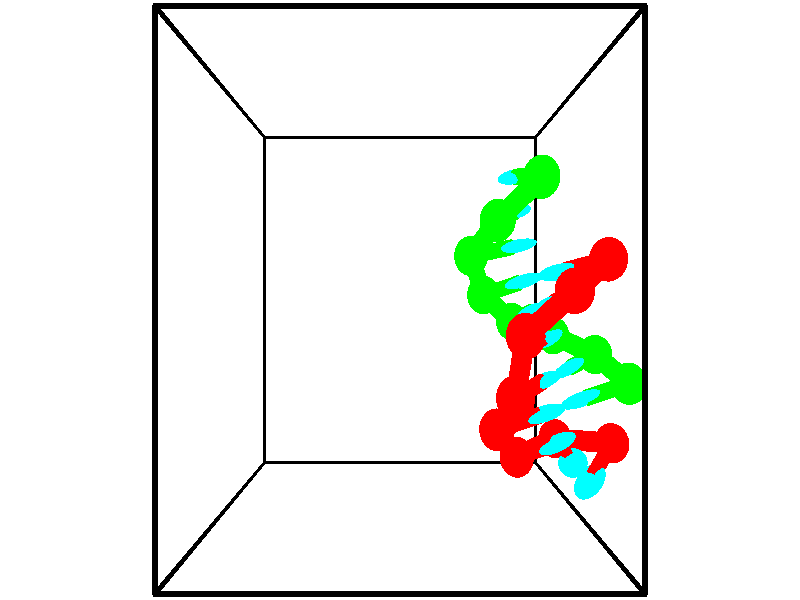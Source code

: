 // switches for output
#declare DRAW_BASES = 1; // possible values are 0, 1; only relevant for DNA ribbons
#declare DRAW_BASES_TYPE = 3; // possible values are 1, 2, 3; only relevant for DNA ribbons
#declare DRAW_FOG = 0; // set to 1 to enable fog

#include "colors.inc"

#include "transforms.inc"
background { rgb <1, 1, 1>}

#default {
   normal{
       ripples 0.25
       frequency 0.20
       turbulence 0.2
       lambda 5
   }
	finish {
		phong 0.1
		phong_size 40.
	}
}

// original window dimensions: 1024x640


// camera settings

camera {
	sky <-0, 1, 0>
	up <-0, 1, 0>
	right 1.6 * <1, 0, 0>
	location <2.5, 2.5, 11.1562>
	look_at <2.5, 2.5, 2.5>
	direction <0, 0, -8.6562>
	angle 67.0682
}


# declare cpy_camera_pos = <2.5, 2.5, 11.1562>;
# if (DRAW_FOG = 1)
fog {
	fog_type 2
	up vnormalize(cpy_camera_pos)
	color rgbt<1,1,1,0.3>
	distance 1e-5
	fog_alt 3e-3
	fog_offset 4
}
# end


// LIGHTS

# declare lum = 6;
global_settings {
	ambient_light rgb lum * <0.05, 0.05, 0.05>
	max_trace_level 15
}# declare cpy_direct_light_amount = 0.25;
light_source
{	1000 * <-1, -1, 1>,
	rgb lum * cpy_direct_light_amount
	parallel
}

light_source
{	1000 * <1, 1, -1>,
	rgb lum * cpy_direct_light_amount
	parallel
}

// strand 0

// nucleotide -1

// particle -1
sphere {
	<5.705912, 0.692918, 2.013661> 0.250000
	pigment { color rgbt <1,0,0,0> }
	no_shadow
}
cylinder {
	<5.449753, 0.472115, 2.227268>,  <5.296057, 0.339632, 2.355433>, 0.100000
	pigment { color rgbt <1,0,0,0> }
	no_shadow
}
cylinder {
	<5.449753, 0.472115, 2.227268>,  <5.705912, 0.692918, 2.013661>, 0.100000
	pigment { color rgbt <1,0,0,0> }
	no_shadow
}

// particle -1
sphere {
	<5.449753, 0.472115, 2.227268> 0.100000
	pigment { color rgbt <1,0,0,0> }
	no_shadow
}
sphere {
	0, 1
	scale<0.080000,0.200000,0.300000>
	matrix <-0.391264, 0.832787, 0.391636,
		-0.660910, 0.041861, -0.749297,
		-0.640399, -0.552009, 0.534018,
		5.257633, 0.306512, 2.387474>
	pigment { color rgbt <0,1,1,0> }
	no_shadow
}
cylinder {
	<4.907894, 0.704431, 1.771410>,  <5.705912, 0.692918, 2.013661>, 0.130000
	pigment { color rgbt <1,0,0,0> }
	no_shadow
}

// nucleotide -1

// particle -1
sphere {
	<4.907894, 0.704431, 1.771410> 0.250000
	pigment { color rgbt <1,0,0,0> }
	no_shadow
}
cylinder {
	<4.955688, 0.613342, 2.157957>,  <4.984365, 0.558689, 2.389885>, 0.100000
	pigment { color rgbt <1,0,0,0> }
	no_shadow
}
cylinder {
	<4.955688, 0.613342, 2.157957>,  <4.907894, 0.704431, 1.771410>, 0.100000
	pigment { color rgbt <1,0,0,0> }
	no_shadow
}

// particle -1
sphere {
	<4.955688, 0.613342, 2.157957> 0.100000
	pigment { color rgbt <1,0,0,0> }
	no_shadow
}
sphere {
	0, 1
	scale<0.080000,0.200000,0.300000>
	matrix <-0.502662, 0.825498, 0.256678,
		-0.856185, -0.516426, -0.015830,
		0.119488, -0.227721, 0.966367,
		4.991535, 0.545026, 2.447867>
	pigment { color rgbt <0,1,1,0> }
	no_shadow
}
cylinder {
	<4.242849, 0.545545, 2.139947>,  <4.907894, 0.704431, 1.771410>, 0.130000
	pigment { color rgbt <1,0,0,0> }
	no_shadow
}

// nucleotide -1

// particle -1
sphere {
	<4.242849, 0.545545, 2.139947> 0.250000
	pigment { color rgbt <1,0,0,0> }
	no_shadow
}
cylinder {
	<4.519661, 0.691605, 2.389029>,  <4.685748, 0.779240, 2.538478>, 0.100000
	pigment { color rgbt <1,0,0,0> }
	no_shadow
}
cylinder {
	<4.519661, 0.691605, 2.389029>,  <4.242849, 0.545545, 2.139947>, 0.100000
	pigment { color rgbt <1,0,0,0> }
	no_shadow
}

// particle -1
sphere {
	<4.519661, 0.691605, 2.389029> 0.100000
	pigment { color rgbt <1,0,0,0> }
	no_shadow
}
sphere {
	0, 1
	scale<0.080000,0.200000,0.300000>
	matrix <-0.491922, 0.869869, 0.036604,
		-0.528306, -0.331653, 0.781600,
		0.692030, 0.365148, 0.622705,
		4.727270, 0.801149, 2.575840>
	pigment { color rgbt <0,1,1,0> }
	no_shadow
}
cylinder {
	<3.879468, 0.960242, 2.565351>,  <4.242849, 0.545545, 2.139947>, 0.130000
	pigment { color rgbt <1,0,0,0> }
	no_shadow
}

// nucleotide -1

// particle -1
sphere {
	<3.879468, 0.960242, 2.565351> 0.250000
	pigment { color rgbt <1,0,0,0> }
	no_shadow
}
cylinder {
	<4.263908, 1.070457, 2.572954>,  <4.494573, 1.136587, 2.577516>, 0.100000
	pigment { color rgbt <1,0,0,0> }
	no_shadow
}
cylinder {
	<4.263908, 1.070457, 2.572954>,  <3.879468, 0.960242, 2.565351>, 0.100000
	pigment { color rgbt <1,0,0,0> }
	no_shadow
}

// particle -1
sphere {
	<4.263908, 1.070457, 2.572954> 0.100000
	pigment { color rgbt <1,0,0,0> }
	no_shadow
}
sphere {
	0, 1
	scale<0.080000,0.200000,0.300000>
	matrix <-0.276085, 0.956512, 0.094140,
		0.007758, -0.095726, 0.995377,
		0.961101, 0.275539, 0.019008,
		4.552239, 1.153119, 2.578656>
	pigment { color rgbt <0,1,1,0> }
	no_shadow
}
cylinder {
	<4.013410, 1.423807, 3.237185>,  <3.879468, 0.960242, 2.565351>, 0.130000
	pigment { color rgbt <1,0,0,0> }
	no_shadow
}

// nucleotide -1

// particle -1
sphere {
	<4.013410, 1.423807, 3.237185> 0.250000
	pigment { color rgbt <1,0,0,0> }
	no_shadow
}
cylinder {
	<4.293213, 1.504021, 2.962820>,  <4.461094, 1.552149, 2.798201>, 0.100000
	pigment { color rgbt <1,0,0,0> }
	no_shadow
}
cylinder {
	<4.293213, 1.504021, 2.962820>,  <4.013410, 1.423807, 3.237185>, 0.100000
	pigment { color rgbt <1,0,0,0> }
	no_shadow
}

// particle -1
sphere {
	<4.293213, 1.504021, 2.962820> 0.100000
	pigment { color rgbt <1,0,0,0> }
	no_shadow
}
sphere {
	0, 1
	scale<0.080000,0.200000,0.300000>
	matrix <-0.280082, 0.959963, -0.004975,
		0.657453, 0.195592, 0.727667,
		0.699507, 0.200535, -0.685912,
		4.503065, 1.564181, 2.757046>
	pigment { color rgbt <0,1,1,0> }
	no_shadow
}
cylinder {
	<4.116642, 2.112956, 3.385732>,  <4.013410, 1.423807, 3.237185>, 0.130000
	pigment { color rgbt <1,0,0,0> }
	no_shadow
}

// nucleotide -1

// particle -1
sphere {
	<4.116642, 2.112956, 3.385732> 0.250000
	pigment { color rgbt <1,0,0,0> }
	no_shadow
}
cylinder {
	<4.333282, 2.084023, 3.050724>,  <4.463266, 2.066663, 2.849720>, 0.100000
	pigment { color rgbt <1,0,0,0> }
	no_shadow
}
cylinder {
	<4.333282, 2.084023, 3.050724>,  <4.116642, 2.112956, 3.385732>, 0.100000
	pigment { color rgbt <1,0,0,0> }
	no_shadow
}

// particle -1
sphere {
	<4.333282, 2.084023, 3.050724> 0.100000
	pigment { color rgbt <1,0,0,0> }
	no_shadow
}
sphere {
	0, 1
	scale<0.080000,0.200000,0.300000>
	matrix <-0.069976, 0.988954, -0.130663,
		0.837719, 0.129373, 0.530556,
		0.541599, -0.072333, -0.837519,
		4.495762, 2.062323, 2.799468>
	pigment { color rgbt <0,1,1,0> }
	no_shadow
}
cylinder {
	<4.752339, 2.598447, 3.375709>,  <4.116642, 2.112956, 3.385732>, 0.130000
	pigment { color rgbt <1,0,0,0> }
	no_shadow
}

// nucleotide -1

// particle -1
sphere {
	<4.752339, 2.598447, 3.375709> 0.250000
	pigment { color rgbt <1,0,0,0> }
	no_shadow
}
cylinder {
	<4.685150, 2.518738, 2.989532>,  <4.644836, 2.470912, 2.757827>, 0.100000
	pigment { color rgbt <1,0,0,0> }
	no_shadow
}
cylinder {
	<4.685150, 2.518738, 2.989532>,  <4.752339, 2.598447, 3.375709>, 0.100000
	pigment { color rgbt <1,0,0,0> }
	no_shadow
}

// particle -1
sphere {
	<4.685150, 2.518738, 2.989532> 0.100000
	pigment { color rgbt <1,0,0,0> }
	no_shadow
}
sphere {
	0, 1
	scale<0.080000,0.200000,0.300000>
	matrix <-0.124776, 0.975777, -0.179697,
		0.977863, 0.090279, -0.188771,
		-0.167976, -0.199273, -0.965440,
		4.634758, 2.458956, 2.699900>
	pigment { color rgbt <0,1,1,0> }
	no_shadow
}
cylinder {
	<5.309886, 2.957439, 3.015104>,  <4.752339, 2.598447, 3.375709>, 0.130000
	pigment { color rgbt <1,0,0,0> }
	no_shadow
}

// nucleotide -1

// particle -1
sphere {
	<5.309886, 2.957439, 3.015104> 0.250000
	pigment { color rgbt <1,0,0,0> }
	no_shadow
}
cylinder {
	<4.988899, 2.883301, 2.788231>,  <4.796308, 2.838818, 2.652107>, 0.100000
	pigment { color rgbt <1,0,0,0> }
	no_shadow
}
cylinder {
	<4.988899, 2.883301, 2.788231>,  <5.309886, 2.957439, 3.015104>, 0.100000
	pigment { color rgbt <1,0,0,0> }
	no_shadow
}

// particle -1
sphere {
	<4.988899, 2.883301, 2.788231> 0.100000
	pigment { color rgbt <1,0,0,0> }
	no_shadow
}
sphere {
	0, 1
	scale<0.080000,0.200000,0.300000>
	matrix <-0.036195, 0.963904, -0.263777,
		0.595600, -0.191143, -0.780208,
		-0.802465, -0.185345, -0.567183,
		4.748159, 2.827697, 2.618076>
	pigment { color rgbt <0,1,1,0> }
	no_shadow
}
// strand 1

// nucleotide -1

// particle -1
sphere {
	<4.435373, 3.902714, 2.899587> 0.250000
	pigment { color rgbt <0,1,0,0> }
	no_shadow
}
cylinder {
	<4.284012, 3.965454, 2.534685>,  <4.193195, 4.003098, 2.315744>, 0.100000
	pigment { color rgbt <0,1,0,0> }
	no_shadow
}
cylinder {
	<4.284012, 3.965454, 2.534685>,  <4.435373, 3.902714, 2.899587>, 0.100000
	pigment { color rgbt <0,1,0,0> }
	no_shadow
}

// particle -1
sphere {
	<4.284012, 3.965454, 2.534685> 0.100000
	pigment { color rgbt <0,1,0,0> }
	no_shadow
}
sphere {
	0, 1
	scale<0.080000,0.200000,0.300000>
	matrix <0.258290, -0.928500, -0.266784,
		-0.888874, -0.336578, 0.310834,
		-0.378403, 0.156852, -0.912255,
		4.170491, 4.012509, 2.261009>
	pigment { color rgbt <0,1,1,0> }
	no_shadow
}
cylinder {
	<3.866516, 3.428158, 2.706553>,  <4.435373, 3.902714, 2.899587>, 0.130000
	pigment { color rgbt <0,1,0,0> }
	no_shadow
}

// nucleotide -1

// particle -1
sphere {
	<3.866516, 3.428158, 2.706553> 0.250000
	pigment { color rgbt <0,1,0,0> }
	no_shadow
}
cylinder {
	<4.078499, 3.524788, 2.381397>,  <4.205688, 3.582766, 2.186304>, 0.100000
	pigment { color rgbt <0,1,0,0> }
	no_shadow
}
cylinder {
	<4.078499, 3.524788, 2.381397>,  <3.866516, 3.428158, 2.706553>, 0.100000
	pigment { color rgbt <0,1,0,0> }
	no_shadow
}

// particle -1
sphere {
	<4.078499, 3.524788, 2.381397> 0.100000
	pigment { color rgbt <0,1,0,0> }
	no_shadow
}
sphere {
	0, 1
	scale<0.080000,0.200000,0.300000>
	matrix <0.192138, -0.967844, -0.162361,
		-0.825972, -0.070143, -0.559330,
		0.529956, 0.241574, -0.812889,
		4.237486, 3.597260, 2.137531>
	pigment { color rgbt <0,1,1,0> }
	no_shadow
}
cylinder {
	<3.558481, 3.047792, 2.145734>,  <3.866516, 3.428158, 2.706553>, 0.130000
	pigment { color rgbt <0,1,0,0> }
	no_shadow
}

// nucleotide -1

// particle -1
sphere {
	<3.558481, 3.047792, 2.145734> 0.250000
	pigment { color rgbt <0,1,0,0> }
	no_shadow
}
cylinder {
	<3.952110, 3.118248, 2.136154>,  <4.188288, 3.160522, 2.130406>, 0.100000
	pigment { color rgbt <0,1,0,0> }
	no_shadow
}
cylinder {
	<3.952110, 3.118248, 2.136154>,  <3.558481, 3.047792, 2.145734>, 0.100000
	pigment { color rgbt <0,1,0,0> }
	no_shadow
}

// particle -1
sphere {
	<3.952110, 3.118248, 2.136154> 0.100000
	pigment { color rgbt <0,1,0,0> }
	no_shadow
}
sphere {
	0, 1
	scale<0.080000,0.200000,0.300000>
	matrix <0.175967, -0.984354, -0.009144,
		-0.025185, 0.004784, -0.999671,
		0.984074, 0.176139, -0.023949,
		4.247333, 3.171090, 2.128969>
	pigment { color rgbt <0,1,1,0> }
	no_shadow
}
cylinder {
	<3.800499, 2.565272, 1.734515>,  <3.558481, 3.047792, 2.145734>, 0.130000
	pigment { color rgbt <0,1,0,0> }
	no_shadow
}

// nucleotide -1

// particle -1
sphere {
	<3.800499, 2.565272, 1.734515> 0.250000
	pigment { color rgbt <0,1,0,0> }
	no_shadow
}
cylinder {
	<4.106567, 2.659431, 1.974215>,  <4.290208, 2.715927, 2.118035>, 0.100000
	pigment { color rgbt <0,1,0,0> }
	no_shadow
}
cylinder {
	<4.106567, 2.659431, 1.974215>,  <3.800499, 2.565272, 1.734515>, 0.100000
	pigment { color rgbt <0,1,0,0> }
	no_shadow
}

// particle -1
sphere {
	<4.106567, 2.659431, 1.974215> 0.100000
	pigment { color rgbt <0,1,0,0> }
	no_shadow
}
sphere {
	0, 1
	scale<0.080000,0.200000,0.300000>
	matrix <0.182735, -0.971890, 0.148450,
		0.617350, -0.004086, -0.786678,
		0.765171, 0.235399, 0.599250,
		4.336119, 2.730051, 2.153990>
	pigment { color rgbt <0,1,1,0> }
	no_shadow
}
cylinder {
	<4.292638, 2.212595, 1.478460>,  <3.800499, 2.565272, 1.734515>, 0.130000
	pigment { color rgbt <0,1,0,0> }
	no_shadow
}

// nucleotide -1

// particle -1
sphere {
	<4.292638, 2.212595, 1.478460> 0.250000
	pigment { color rgbt <0,1,0,0> }
	no_shadow
}
cylinder {
	<4.396103, 2.297928, 1.855307>,  <4.458181, 2.349128, 2.081414>, 0.100000
	pigment { color rgbt <0,1,0,0> }
	no_shadow
}
cylinder {
	<4.396103, 2.297928, 1.855307>,  <4.292638, 2.212595, 1.478460>, 0.100000
	pigment { color rgbt <0,1,0,0> }
	no_shadow
}

// particle -1
sphere {
	<4.396103, 2.297928, 1.855307> 0.100000
	pigment { color rgbt <0,1,0,0> }
	no_shadow
}
sphere {
	0, 1
	scale<0.080000,0.200000,0.300000>
	matrix <0.283690, -0.949076, 0.137022,
		0.923371, 0.231827, -0.306009,
		0.258661, 0.213334, 0.942116,
		4.473701, 2.361928, 2.137942>
	pigment { color rgbt <0,1,1,0> }
	no_shadow
}
cylinder {
	<4.941548, 2.027905, 1.529676>,  <4.292638, 2.212595, 1.478460>, 0.130000
	pigment { color rgbt <0,1,0,0> }
	no_shadow
}

// nucleotide -1

// particle -1
sphere {
	<4.941548, 2.027905, 1.529676> 0.250000
	pigment { color rgbt <0,1,0,0> }
	no_shadow
}
cylinder {
	<4.818146, 2.024147, 1.910147>,  <4.744104, 2.021893, 2.138429>, 0.100000
	pigment { color rgbt <0,1,0,0> }
	no_shadow
}
cylinder {
	<4.818146, 2.024147, 1.910147>,  <4.941548, 2.027905, 1.529676>, 0.100000
	pigment { color rgbt <0,1,0,0> }
	no_shadow
}

// particle -1
sphere {
	<4.818146, 2.024147, 1.910147> 0.100000
	pigment { color rgbt <0,1,0,0> }
	no_shadow
}
sphere {
	0, 1
	scale<0.080000,0.200000,0.300000>
	matrix <0.448323, -0.883360, 0.136685,
		0.838947, 0.468602, 0.276733,
		-0.308505, -0.009394, 0.951176,
		4.725594, 2.021329, 2.195500>
	pigment { color rgbt <0,1,1,0> }
	no_shadow
}
cylinder {
	<5.488830, 1.802929, 1.907160>,  <4.941548, 2.027905, 1.529676>, 0.130000
	pigment { color rgbt <0,1,0,0> }
	no_shadow
}

// nucleotide -1

// particle -1
sphere {
	<5.488830, 1.802929, 1.907160> 0.250000
	pigment { color rgbt <0,1,0,0> }
	no_shadow
}
cylinder {
	<5.188301, 1.728340, 2.160378>,  <5.007984, 1.683587, 2.312308>, 0.100000
	pigment { color rgbt <0,1,0,0> }
	no_shadow
}
cylinder {
	<5.188301, 1.728340, 2.160378>,  <5.488830, 1.802929, 1.907160>, 0.100000
	pigment { color rgbt <0,1,0,0> }
	no_shadow
}

// particle -1
sphere {
	<5.188301, 1.728340, 2.160378> 0.100000
	pigment { color rgbt <0,1,0,0> }
	no_shadow
}
sphere {
	0, 1
	scale<0.080000,0.200000,0.300000>
	matrix <0.424557, -0.870965, 0.247326,
		0.505239, 0.454585, 0.733543,
		-0.751322, -0.186472, 0.633043,
		4.962904, 1.672398, 2.350291>
	pigment { color rgbt <0,1,1,0> }
	no_shadow
}
cylinder {
	<5.768368, 1.503793, 2.534326>,  <5.488830, 1.802929, 1.907160>, 0.130000
	pigment { color rgbt <0,1,0,0> }
	no_shadow
}

// nucleotide -1

// particle -1
sphere {
	<5.768368, 1.503793, 2.534326> 0.250000
	pigment { color rgbt <0,1,0,0> }
	no_shadow
}
cylinder {
	<5.383499, 1.395103, 2.526402>,  <5.152578, 1.329889, 2.521647>, 0.100000
	pigment { color rgbt <0,1,0,0> }
	no_shadow
}
cylinder {
	<5.383499, 1.395103, 2.526402>,  <5.768368, 1.503793, 2.534326>, 0.100000
	pigment { color rgbt <0,1,0,0> }
	no_shadow
}

// particle -1
sphere {
	<5.383499, 1.395103, 2.526402> 0.100000
	pigment { color rgbt <0,1,0,0> }
	no_shadow
}
sphere {
	0, 1
	scale<0.080000,0.200000,0.300000>
	matrix <0.242186, -0.886347, 0.394632,
		-0.124791, 0.374906, 0.918625,
		-0.962171, -0.271725, -0.019811,
		5.094848, 1.313586, 2.520458>
	pigment { color rgbt <0,1,1,0> }
	no_shadow
}
// box output
cylinder {
	<0.000000, 0.000000, 0.000000>,  <5.000000, 0.000000, 0.000000>, 0.025000
	pigment { color rgbt <0,0,0,0> }
	no_shadow
}
cylinder {
	<0.000000, 0.000000, 0.000000>,  <0.000000, 5.000000, 0.000000>, 0.025000
	pigment { color rgbt <0,0,0,0> }
	no_shadow
}
cylinder {
	<0.000000, 0.000000, 0.000000>,  <0.000000, 0.000000, 5.000000>, 0.025000
	pigment { color rgbt <0,0,0,0> }
	no_shadow
}
cylinder {
	<5.000000, 5.000000, 5.000000>,  <0.000000, 5.000000, 5.000000>, 0.025000
	pigment { color rgbt <0,0,0,0> }
	no_shadow
}
cylinder {
	<5.000000, 5.000000, 5.000000>,  <5.000000, 0.000000, 5.000000>, 0.025000
	pigment { color rgbt <0,0,0,0> }
	no_shadow
}
cylinder {
	<5.000000, 5.000000, 5.000000>,  <5.000000, 5.000000, 0.000000>, 0.025000
	pigment { color rgbt <0,0,0,0> }
	no_shadow
}
cylinder {
	<0.000000, 0.000000, 5.000000>,  <0.000000, 5.000000, 5.000000>, 0.025000
	pigment { color rgbt <0,0,0,0> }
	no_shadow
}
cylinder {
	<0.000000, 0.000000, 5.000000>,  <5.000000, 0.000000, 5.000000>, 0.025000
	pigment { color rgbt <0,0,0,0> }
	no_shadow
}
cylinder {
	<5.000000, 5.000000, 0.000000>,  <0.000000, 5.000000, 0.000000>, 0.025000
	pigment { color rgbt <0,0,0,0> }
	no_shadow
}
cylinder {
	<5.000000, 5.000000, 0.000000>,  <5.000000, 0.000000, 0.000000>, 0.025000
	pigment { color rgbt <0,0,0,0> }
	no_shadow
}
cylinder {
	<5.000000, 0.000000, 5.000000>,  <5.000000, 0.000000, 0.000000>, 0.025000
	pigment { color rgbt <0,0,0,0> }
	no_shadow
}
cylinder {
	<0.000000, 5.000000, 0.000000>,  <0.000000, 5.000000, 5.000000>, 0.025000
	pigment { color rgbt <0,0,0,0> }
	no_shadow
}
// end of box output
